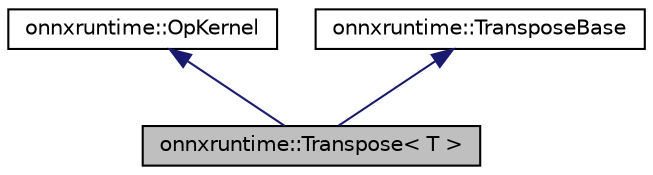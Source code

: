 digraph "onnxruntime::Transpose&lt; T &gt;"
{
  edge [fontname="Helvetica",fontsize="10",labelfontname="Helvetica",labelfontsize="10"];
  node [fontname="Helvetica",fontsize="10",shape=record];
  Node0 [label="onnxruntime::Transpose\< T \>",height=0.2,width=0.4,color="black", fillcolor="grey75", style="filled", fontcolor="black"];
  Node1 -> Node0 [dir="back",color="midnightblue",fontsize="10",style="solid",fontname="Helvetica"];
  Node1 [label="onnxruntime::OpKernel",height=0.2,width=0.4,color="black", fillcolor="white", style="filled",URL="$classonnxruntime_1_1OpKernel.html"];
  Node2 -> Node0 [dir="back",color="midnightblue",fontsize="10",style="solid",fontname="Helvetica"];
  Node2 [label="onnxruntime::TransposeBase",height=0.2,width=0.4,color="black", fillcolor="white", style="filled",URL="$classonnxruntime_1_1TransposeBase.html"];
}
